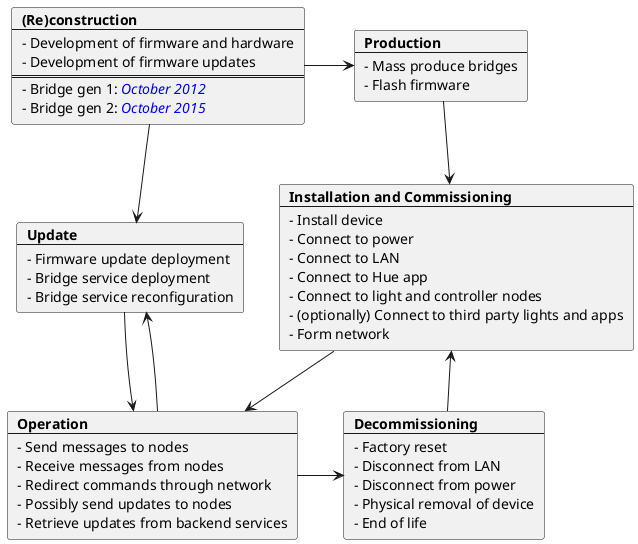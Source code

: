 @startuml

card Construction [
<b>(Re)construction</b>
--
- Development of firmware and hardware
- Development of firmware updates
==
- Bridge gen 1: <i><color:blue>October 2012</color></i>
- Bridge gen 2: <i><color:blue>October 2015</color></i>
]

card Production [
<b>Production</b>
--
- Mass produce bridges
- Flash firmware
]

card Update [
<b>Update</b>
--
- Firmware update deployment
- Bridge service deployment
- Bridge service reconfiguration
]

card IC [
<b>Installation and Commissioning</b>
--
- Install device
- Connect to power
- Connect to LAN
- Connect to Hue app
- Connect to light and controller nodes
- (optionally) Connect to third party lights and apps
- Form network
]

card Operation [
<b>Operation</b>
--
- Send messages to nodes
- Receive messages from nodes
- Redirect commands through network
- Possibly send updates to nodes
- Retrieve updates from backend services
]

card Decommissioning [
<b>Decommissioning</b>
--
- Factory reset
- Disconnect from LAN
- Disconnect from power
- Physical removal of device
- End of life
]

Construction -> Update
Construction -> Production
Update --> Operation
Operation --> Update
Production --> IC
IC --> Operation
Operation -> Decommissioning
IC <- Decommissioning
@enduml